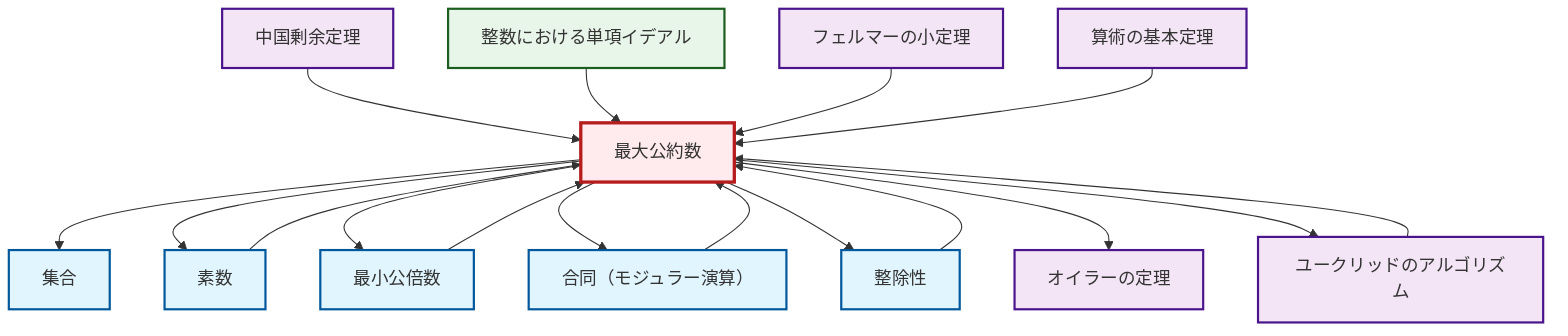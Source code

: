 graph TD
    classDef definition fill:#e1f5fe,stroke:#01579b,stroke-width:2px
    classDef theorem fill:#f3e5f5,stroke:#4a148c,stroke-width:2px
    classDef axiom fill:#fff3e0,stroke:#e65100,stroke-width:2px
    classDef example fill:#e8f5e9,stroke:#1b5e20,stroke-width:2px
    classDef current fill:#ffebee,stroke:#b71c1c,stroke-width:3px
    thm-chinese-remainder["中国剰余定理"]:::theorem
    def-divisibility["整除性"]:::definition
    def-set["集合"]:::definition
    thm-fermat-little["フェルマーの小定理"]:::theorem
    thm-fundamental-arithmetic["算術の基本定理"]:::theorem
    def-prime["素数"]:::definition
    def-gcd["最大公約数"]:::definition
    def-congruence["合同（モジュラー演算）"]:::definition
    thm-euclidean-algorithm["ユークリッドのアルゴリズム"]:::theorem
    ex-principal-ideal["整数における単項イデアル"]:::example
    thm-euler["オイラーの定理"]:::theorem
    def-lcm["最小公倍数"]:::definition
    def-gcd --> def-set
    thm-chinese-remainder --> def-gcd
    def-gcd --> def-prime
    thm-euclidean-algorithm --> def-gcd
    def-gcd --> def-lcm
    def-gcd --> def-congruence
    def-gcd --> def-divisibility
    ex-principal-ideal --> def-gcd
    def-lcm --> def-gcd
    thm-fermat-little --> def-gcd
    thm-fundamental-arithmetic --> def-gcd
    def-divisibility --> def-gcd
    def-gcd --> thm-euler
    def-gcd --> thm-euclidean-algorithm
    def-congruence --> def-gcd
    def-prime --> def-gcd
    class def-gcd current